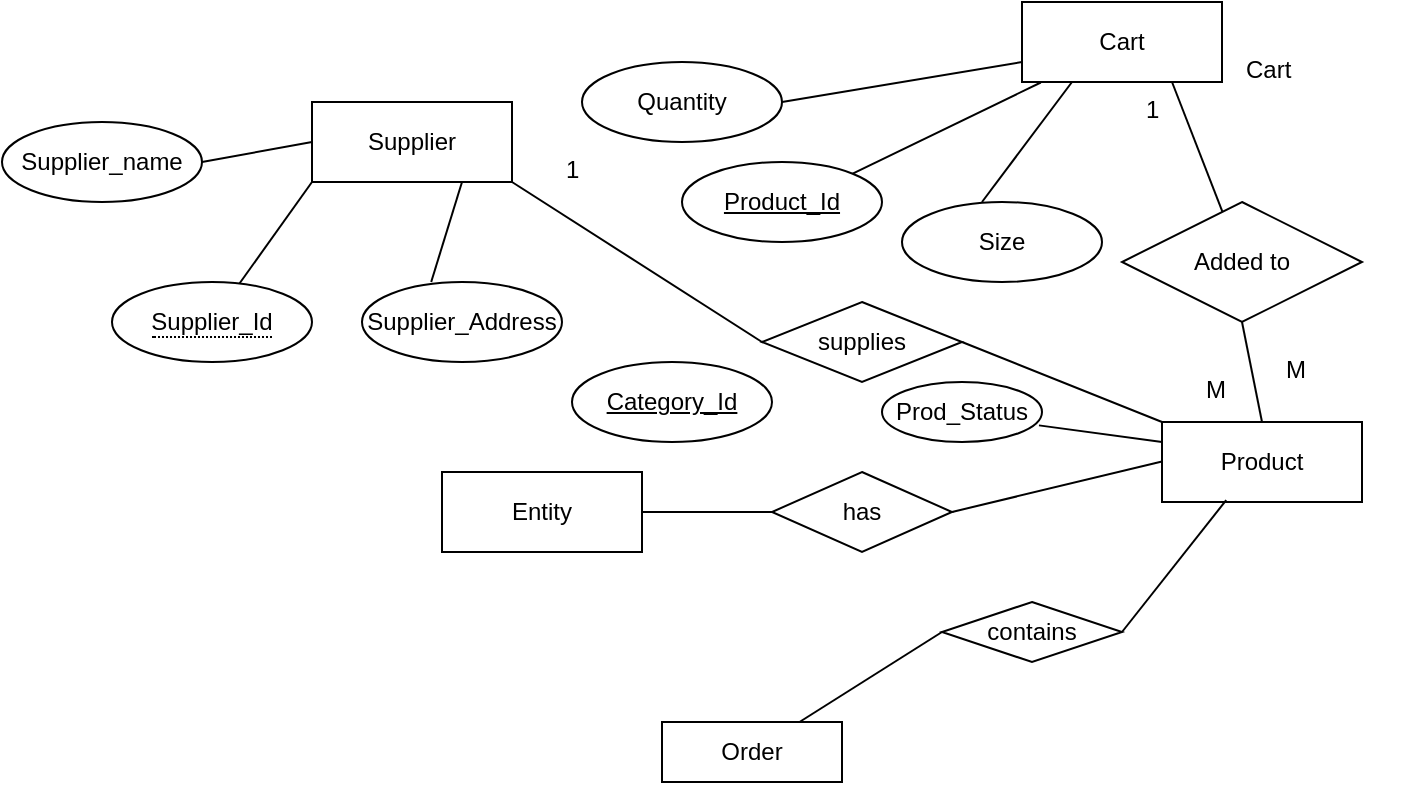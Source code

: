 <mxfile version="27.0.5">
  <diagram name="Page-1" id="hpA-FdxMp2U5agoBRCcL">
    <mxGraphModel dx="542" dy="306" grid="1" gridSize="10" guides="1" tooltips="1" connect="1" arrows="1" fold="1" page="1" pageScale="1" pageWidth="850" pageHeight="1100" math="0" shadow="0">
      <root>
        <mxCell id="0" />
        <mxCell id="1" parent="0" />
        <mxCell id="492UR5n4Qzq-3vBuhwkM-1" value="Cart" style="whiteSpace=wrap;html=1;align=center;" parent="1" vertex="1">
          <mxGeometry x="730" y="40" width="100" height="40" as="geometry" />
        </mxCell>
        <mxCell id="492UR5n4Qzq-3vBuhwkM-2" value="Quantity" style="ellipse;whiteSpace=wrap;html=1;align=center;" parent="1" vertex="1">
          <mxGeometry x="510" y="70" width="100" height="40" as="geometry" />
        </mxCell>
        <mxCell id="492UR5n4Qzq-3vBuhwkM-4" value="Size" style="ellipse;whiteSpace=wrap;html=1;align=center;" parent="1" vertex="1">
          <mxGeometry x="670" y="140" width="100" height="40" as="geometry" />
        </mxCell>
        <mxCell id="492UR5n4Qzq-3vBuhwkM-6" value="" style="endArrow=none;html=1;rounded=0;exitX=1;exitY=0.5;exitDx=0;exitDy=0;entryX=0;entryY=0.75;entryDx=0;entryDy=0;" parent="1" source="492UR5n4Qzq-3vBuhwkM-2" target="492UR5n4Qzq-3vBuhwkM-1" edge="1">
          <mxGeometry relative="1" as="geometry">
            <mxPoint x="580" y="100" as="sourcePoint" />
            <mxPoint x="740" y="100" as="targetPoint" />
          </mxGeometry>
        </mxCell>
        <mxCell id="492UR5n4Qzq-3vBuhwkM-7" value="" style="endArrow=none;html=1;rounded=0;entryX=0.25;entryY=1;entryDx=0;entryDy=0;" parent="1" target="492UR5n4Qzq-3vBuhwkM-1" edge="1">
          <mxGeometry relative="1" as="geometry">
            <mxPoint x="710" y="140" as="sourcePoint" />
            <mxPoint x="740" y="100" as="targetPoint" />
          </mxGeometry>
        </mxCell>
        <mxCell id="492UR5n4Qzq-3vBuhwkM-8" value="" style="endArrow=none;html=1;rounded=0;entryX=0.094;entryY=1.006;entryDx=0;entryDy=0;entryPerimeter=0;exitX=1;exitY=0;exitDx=0;exitDy=0;" parent="1" source="492UR5n4Qzq-3vBuhwkM-14" target="492UR5n4Qzq-3vBuhwkM-1" edge="1">
          <mxGeometry relative="1" as="geometry">
            <mxPoint x="651.235" y="124.383" as="sourcePoint" />
            <mxPoint x="740" y="100" as="targetPoint" />
          </mxGeometry>
        </mxCell>
        <mxCell id="492UR5n4Qzq-3vBuhwkM-9" value="Added to" style="shape=rhombus;perimeter=rhombusPerimeter;whiteSpace=wrap;html=1;align=center;" parent="1" vertex="1">
          <mxGeometry x="780" y="140" width="120" height="60" as="geometry" />
        </mxCell>
        <mxCell id="492UR5n4Qzq-3vBuhwkM-10" value="Cart" style="text;whiteSpace=wrap;html=1;" parent="1" vertex="1">
          <mxGeometry x="840" y="60" width="60" height="40" as="geometry" />
        </mxCell>
        <mxCell id="492UR5n4Qzq-3vBuhwkM-11" value="" style="endArrow=none;html=1;rounded=0;entryX=0.75;entryY=1;entryDx=0;entryDy=0;" parent="1" source="492UR5n4Qzq-3vBuhwkM-9" target="492UR5n4Qzq-3vBuhwkM-1" edge="1">
          <mxGeometry relative="1" as="geometry">
            <mxPoint x="830" y="130" as="sourcePoint" />
            <mxPoint x="820" y="99.43" as="targetPoint" />
          </mxGeometry>
        </mxCell>
        <mxCell id="492UR5n4Qzq-3vBuhwkM-14" value="Product_Id" style="ellipse;whiteSpace=wrap;html=1;align=center;fontStyle=4;" parent="1" vertex="1">
          <mxGeometry x="560" y="120" width="100" height="40" as="geometry" />
        </mxCell>
        <mxCell id="492UR5n4Qzq-3vBuhwkM-15" value="1" style="text;whiteSpace=wrap;html=1;" parent="1" vertex="1">
          <mxGeometry x="790" y="80" width="60" height="40" as="geometry" />
        </mxCell>
        <mxCell id="492UR5n4Qzq-3vBuhwkM-17" value="" style="endArrow=none;html=1;rounded=0;exitX=0.5;exitY=0;exitDx=0;exitDy=0;" parent="1" source="492UR5n4Qzq-3vBuhwkM-20" edge="1">
          <mxGeometry relative="1" as="geometry">
            <mxPoint x="850" y="240" as="sourcePoint" />
            <mxPoint x="840" y="200" as="targetPoint" />
          </mxGeometry>
        </mxCell>
        <mxCell id="492UR5n4Qzq-3vBuhwkM-18" value="M" style="text;whiteSpace=wrap;html=1;" parent="1" vertex="1">
          <mxGeometry x="820" y="220" width="60" height="40" as="geometry" />
        </mxCell>
        <mxCell id="492UR5n4Qzq-3vBuhwkM-19" value="M" style="text;whiteSpace=wrap;html=1;" parent="1" vertex="1">
          <mxGeometry x="860" y="210" width="60" height="40" as="geometry" />
        </mxCell>
        <mxCell id="492UR5n4Qzq-3vBuhwkM-20" value="Product" style="whiteSpace=wrap;html=1;align=center;" parent="1" vertex="1">
          <mxGeometry x="800" y="250" width="100" height="40" as="geometry" />
        </mxCell>
        <mxCell id="492UR5n4Qzq-3vBuhwkM-21" value="supplies" style="shape=rhombus;perimeter=rhombusPerimeter;whiteSpace=wrap;html=1;align=center;" parent="1" vertex="1">
          <mxGeometry x="600" y="190" width="100" height="40" as="geometry" />
        </mxCell>
        <mxCell id="492UR5n4Qzq-3vBuhwkM-23" value="" style="endArrow=none;html=1;rounded=0;exitX=1;exitY=0.5;exitDx=0;exitDy=0;entryX=0;entryY=0;entryDx=0;entryDy=0;" parent="1" source="492UR5n4Qzq-3vBuhwkM-21" target="492UR5n4Qzq-3vBuhwkM-20" edge="1">
          <mxGeometry relative="1" as="geometry">
            <mxPoint x="610" y="250" as="sourcePoint" />
            <mxPoint x="770" y="250" as="targetPoint" />
          </mxGeometry>
        </mxCell>
        <mxCell id="492UR5n4Qzq-3vBuhwkM-24" value="" style="endArrow=none;html=1;rounded=0;exitX=1;exitY=0.5;exitDx=0;exitDy=0;" parent="1" edge="1" source="492UR5n4Qzq-3vBuhwkM-27">
          <mxGeometry relative="1" as="geometry">
            <mxPoint x="700" y="270" as="sourcePoint" />
            <mxPoint x="800" y="269.71" as="targetPoint" />
          </mxGeometry>
        </mxCell>
        <mxCell id="492UR5n4Qzq-3vBuhwkM-27" value="has" style="shape=rhombus;perimeter=rhombusPerimeter;whiteSpace=wrap;html=1;align=center;" parent="1" vertex="1">
          <mxGeometry x="605" y="275" width="90" height="40" as="geometry" />
        </mxCell>
        <mxCell id="492UR5n4Qzq-3vBuhwkM-28" value="contains" style="shape=rhombus;perimeter=rhombusPerimeter;whiteSpace=wrap;html=1;align=center;" parent="1" vertex="1">
          <mxGeometry x="690" y="340" width="90" height="30" as="geometry" />
        </mxCell>
        <mxCell id="492UR5n4Qzq-3vBuhwkM-29" value="" style="endArrow=none;html=1;rounded=0;exitX=1;exitY=0.5;exitDx=0;exitDy=0;entryX=0.321;entryY=0.977;entryDx=0;entryDy=0;entryPerimeter=0;" parent="1" source="492UR5n4Qzq-3vBuhwkM-28" target="492UR5n4Qzq-3vBuhwkM-20" edge="1">
          <mxGeometry relative="1" as="geometry">
            <mxPoint x="670" y="300" as="sourcePoint" />
            <mxPoint x="830" y="300" as="targetPoint" />
          </mxGeometry>
        </mxCell>
        <mxCell id="492UR5n4Qzq-3vBuhwkM-30" value="" style="endArrow=none;html=1;rounded=0;exitX=0;exitY=0.5;exitDx=0;exitDy=0;" parent="1" source="492UR5n4Qzq-3vBuhwkM-28" target="492UR5n4Qzq-3vBuhwkM-31" edge="1">
          <mxGeometry relative="1" as="geometry">
            <mxPoint x="670" y="300" as="sourcePoint" />
            <mxPoint x="600" y="400" as="targetPoint" />
          </mxGeometry>
        </mxCell>
        <mxCell id="492UR5n4Qzq-3vBuhwkM-31" value="Order" style="whiteSpace=wrap;html=1;align=center;" parent="1" vertex="1">
          <mxGeometry x="550" y="400" width="90" height="30" as="geometry" />
        </mxCell>
        <mxCell id="oqUq-A6yQlzPYhAFowX8-1" value="Supplier" style="whiteSpace=wrap;html=1;align=center;" vertex="1" parent="1">
          <mxGeometry x="375" y="90" width="100" height="40" as="geometry" />
        </mxCell>
        <mxCell id="oqUq-A6yQlzPYhAFowX8-2" value="1" style="text;whiteSpace=wrap;html=1;" vertex="1" parent="1">
          <mxGeometry x="500" y="110" width="60" height="40" as="geometry" />
        </mxCell>
        <mxCell id="oqUq-A6yQlzPYhAFowX8-4" value="" style="endArrow=none;html=1;rounded=0;entryX=0;entryY=0.5;entryDx=0;entryDy=0;exitX=1;exitY=1;exitDx=0;exitDy=0;" edge="1" parent="1">
          <mxGeometry relative="1" as="geometry">
            <mxPoint x="475.0" y="130.0" as="sourcePoint" />
            <mxPoint x="600" y="210" as="targetPoint" />
          </mxGeometry>
        </mxCell>
        <mxCell id="oqUq-A6yQlzPYhAFowX8-5" value="Supplier_name" style="ellipse;whiteSpace=wrap;html=1;align=center;" vertex="1" parent="1">
          <mxGeometry x="220" y="100" width="100" height="40" as="geometry" />
        </mxCell>
        <mxCell id="oqUq-A6yQlzPYhAFowX8-6" value="" style="endArrow=none;html=1;rounded=0;exitX=1;exitY=0.5;exitDx=0;exitDy=0;entryX=0;entryY=0.5;entryDx=0;entryDy=0;" edge="1" parent="1" source="oqUq-A6yQlzPYhAFowX8-5" target="oqUq-A6yQlzPYhAFowX8-1">
          <mxGeometry relative="1" as="geometry">
            <mxPoint x="430" y="190" as="sourcePoint" />
            <mxPoint x="370" y="110" as="targetPoint" />
          </mxGeometry>
        </mxCell>
        <mxCell id="oqUq-A6yQlzPYhAFowX8-7" value="Supplier_Address" style="ellipse;whiteSpace=wrap;html=1;align=center;" vertex="1" parent="1">
          <mxGeometry x="400" y="180" width="100" height="40" as="geometry" />
        </mxCell>
        <mxCell id="oqUq-A6yQlzPYhAFowX8-8" value="&lt;span style=&quot;border-bottom: 1px dotted&quot;&gt;Supplier_Id&lt;/span&gt;" style="ellipse;whiteSpace=wrap;html=1;align=center;" vertex="1" parent="1">
          <mxGeometry x="275" y="180" width="100" height="40" as="geometry" />
        </mxCell>
        <mxCell id="oqUq-A6yQlzPYhAFowX8-9" value="" style="endArrow=none;html=1;rounded=0;entryX=0;entryY=1;entryDx=0;entryDy=0;" edge="1" parent="1" source="oqUq-A6yQlzPYhAFowX8-8" target="oqUq-A6yQlzPYhAFowX8-1">
          <mxGeometry relative="1" as="geometry">
            <mxPoint x="430" y="140" as="sourcePoint" />
            <mxPoint x="590" y="140" as="targetPoint" />
          </mxGeometry>
        </mxCell>
        <mxCell id="oqUq-A6yQlzPYhAFowX8-10" value="" style="endArrow=none;html=1;rounded=0;exitX=0.346;exitY=-0.001;exitDx=0;exitDy=0;exitPerimeter=0;entryX=0.75;entryY=1;entryDx=0;entryDy=0;" edge="1" parent="1" source="oqUq-A6yQlzPYhAFowX8-7" target="oqUq-A6yQlzPYhAFowX8-1">
          <mxGeometry relative="1" as="geometry">
            <mxPoint x="430" y="140" as="sourcePoint" />
            <mxPoint x="590" y="140" as="targetPoint" />
          </mxGeometry>
        </mxCell>
        <mxCell id="oqUq-A6yQlzPYhAFowX8-11" value="Entity" style="whiteSpace=wrap;html=1;align=center;" vertex="1" parent="1">
          <mxGeometry x="440" y="275" width="100" height="40" as="geometry" />
        </mxCell>
        <mxCell id="oqUq-A6yQlzPYhAFowX8-12" value="" style="line;strokeWidth=1;rotatable=0;dashed=0;labelPosition=right;align=left;verticalAlign=middle;spacingTop=0;spacingLeft=6;points=[];portConstraint=eastwest;" vertex="1" parent="1">
          <mxGeometry x="540" y="290" width="65" height="10" as="geometry" />
        </mxCell>
        <mxCell id="oqUq-A6yQlzPYhAFowX8-16" value="Category_Id" style="ellipse;whiteSpace=wrap;html=1;align=center;fontStyle=4;" vertex="1" parent="1">
          <mxGeometry x="505" y="220" width="100" height="40" as="geometry" />
        </mxCell>
        <mxCell id="oqUq-A6yQlzPYhAFowX8-17" value="Prod_Status" style="ellipse;whiteSpace=wrap;html=1;align=center;" vertex="1" parent="1">
          <mxGeometry x="660" y="230" width="80" height="30" as="geometry" />
        </mxCell>
        <mxCell id="oqUq-A6yQlzPYhAFowX8-18" value="" style="endArrow=none;html=1;rounded=0;exitX=0.981;exitY=0.723;exitDx=0;exitDy=0;exitPerimeter=0;" edge="1" parent="1" source="oqUq-A6yQlzPYhAFowX8-17">
          <mxGeometry relative="1" as="geometry">
            <mxPoint x="640" y="260" as="sourcePoint" />
            <mxPoint x="800" y="260" as="targetPoint" />
          </mxGeometry>
        </mxCell>
      </root>
    </mxGraphModel>
  </diagram>
</mxfile>
